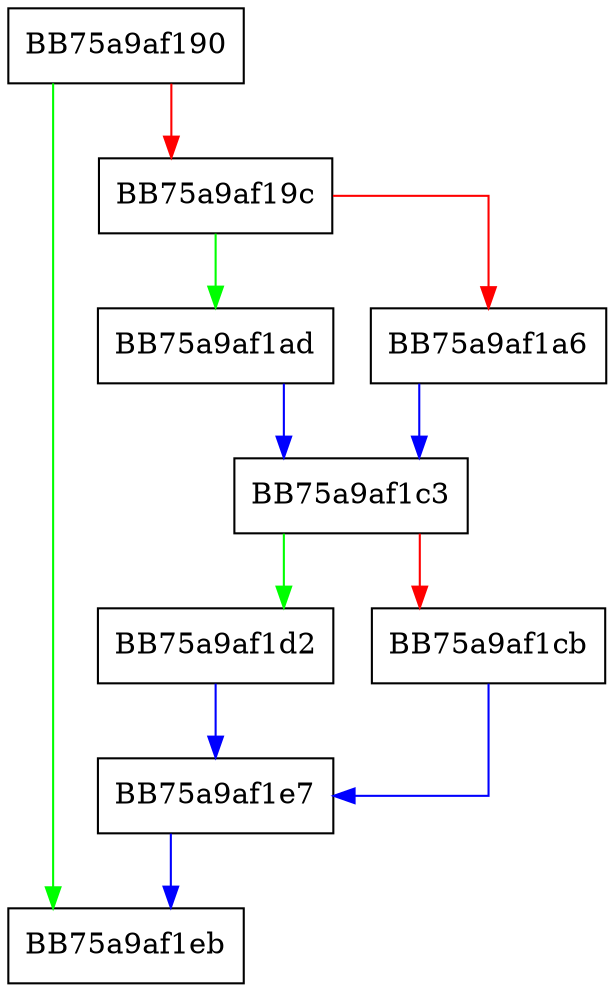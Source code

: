 digraph get_total_norm_error_rate {
  node [shape="box"];
  graph [splines=ortho];
  BB75a9af190 -> BB75a9af1eb [color="green"];
  BB75a9af190 -> BB75a9af19c [color="red"];
  BB75a9af19c -> BB75a9af1ad [color="green"];
  BB75a9af19c -> BB75a9af1a6 [color="red"];
  BB75a9af1a6 -> BB75a9af1c3 [color="blue"];
  BB75a9af1ad -> BB75a9af1c3 [color="blue"];
  BB75a9af1c3 -> BB75a9af1d2 [color="green"];
  BB75a9af1c3 -> BB75a9af1cb [color="red"];
  BB75a9af1cb -> BB75a9af1e7 [color="blue"];
  BB75a9af1d2 -> BB75a9af1e7 [color="blue"];
  BB75a9af1e7 -> BB75a9af1eb [color="blue"];
}